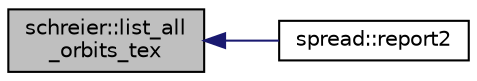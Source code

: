 digraph "schreier::list_all_orbits_tex"
{
  edge [fontname="Helvetica",fontsize="10",labelfontname="Helvetica",labelfontsize="10"];
  node [fontname="Helvetica",fontsize="10",shape=record];
  rankdir="LR";
  Node2939 [label="schreier::list_all\l_orbits_tex",height=0.2,width=0.4,color="black", fillcolor="grey75", style="filled", fontcolor="black"];
  Node2939 -> Node2940 [dir="back",color="midnightblue",fontsize="10",style="solid",fontname="Helvetica"];
  Node2940 [label="spread::report2",height=0.2,width=0.4,color="black", fillcolor="white", style="filled",URL="$da/dc1/classspread.html#a543a79e4e7306af291584f53dacbfdd8"];
}
